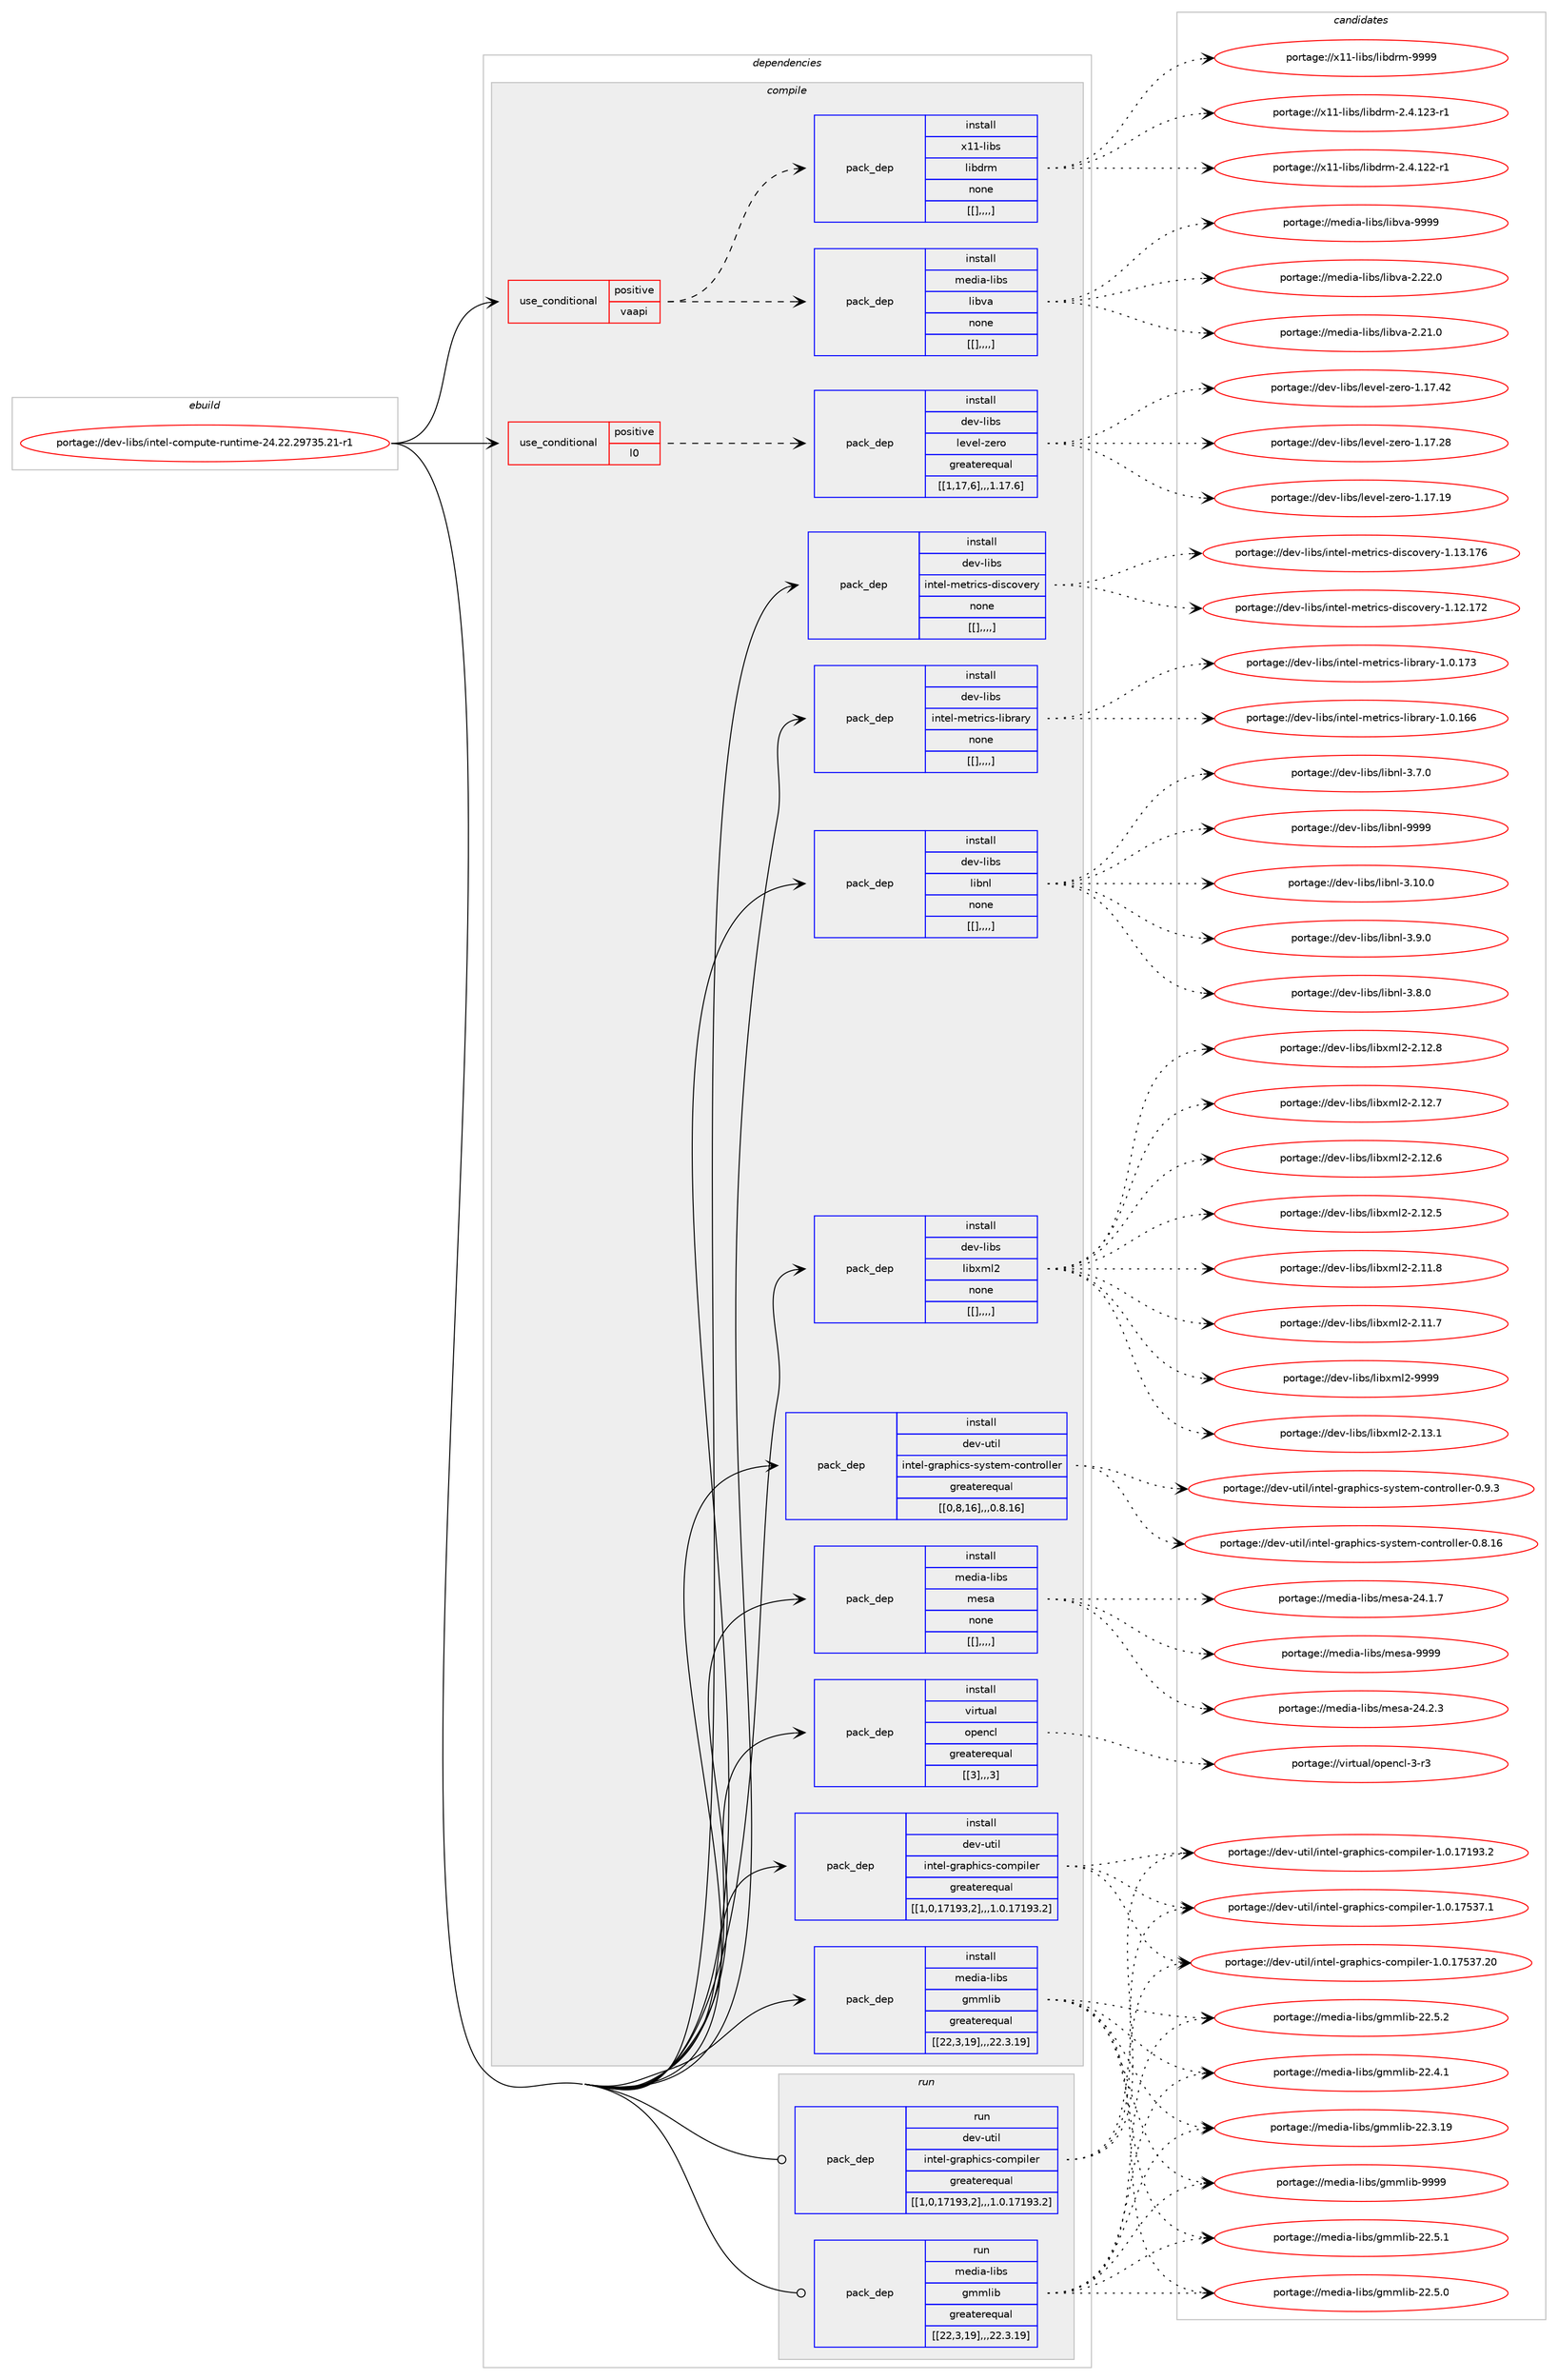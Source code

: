 digraph prolog {

# *************
# Graph options
# *************

newrank=true;
concentrate=true;
compound=true;
graph [rankdir=LR,fontname=Helvetica,fontsize=10,ranksep=1.5];#, ranksep=2.5, nodesep=0.2];
edge  [arrowhead=vee];
node  [fontname=Helvetica,fontsize=10];

# **********
# The ebuild
# **********

subgraph cluster_leftcol {
color=gray;
label=<<i>ebuild</i>>;
id [label="portage://dev-libs/intel-compute-runtime-24.22.29735.21-r1", color=red, width=4, href="../dev-libs/intel-compute-runtime-24.22.29735.21-r1.svg"];
}

# ****************
# The dependencies
# ****************

subgraph cluster_midcol {
color=gray;
label=<<i>dependencies</i>>;
subgraph cluster_compile {
fillcolor="#eeeeee";
style=filled;
label=<<i>compile</i>>;
subgraph cond27292 {
dependency109959 [label=<<TABLE BORDER="0" CELLBORDER="1" CELLSPACING="0" CELLPADDING="4"><TR><TD ROWSPAN="3" CELLPADDING="10">use_conditional</TD></TR><TR><TD>positive</TD></TR><TR><TD>l0</TD></TR></TABLE>>, shape=none, color=red];
subgraph pack81528 {
dependency109960 [label=<<TABLE BORDER="0" CELLBORDER="1" CELLSPACING="0" CELLPADDING="4" WIDTH="220"><TR><TD ROWSPAN="6" CELLPADDING="30">pack_dep</TD></TR><TR><TD WIDTH="110">install</TD></TR><TR><TD>dev-libs</TD></TR><TR><TD>level-zero</TD></TR><TR><TD>greaterequal</TD></TR><TR><TD>[[1,17,6],,,1.17.6]</TD></TR></TABLE>>, shape=none, color=blue];
}
dependency109959:e -> dependency109960:w [weight=20,style="dashed",arrowhead="vee"];
}
id:e -> dependency109959:w [weight=20,style="solid",arrowhead="vee"];
subgraph cond27293 {
dependency109961 [label=<<TABLE BORDER="0" CELLBORDER="1" CELLSPACING="0" CELLPADDING="4"><TR><TD ROWSPAN="3" CELLPADDING="10">use_conditional</TD></TR><TR><TD>positive</TD></TR><TR><TD>vaapi</TD></TR></TABLE>>, shape=none, color=red];
subgraph pack81529 {
dependency109962 [label=<<TABLE BORDER="0" CELLBORDER="1" CELLSPACING="0" CELLPADDING="4" WIDTH="220"><TR><TD ROWSPAN="6" CELLPADDING="30">pack_dep</TD></TR><TR><TD WIDTH="110">install</TD></TR><TR><TD>x11-libs</TD></TR><TR><TD>libdrm</TD></TR><TR><TD>none</TD></TR><TR><TD>[[],,,,]</TD></TR></TABLE>>, shape=none, color=blue];
}
dependency109961:e -> dependency109962:w [weight=20,style="dashed",arrowhead="vee"];
subgraph pack81530 {
dependency109963 [label=<<TABLE BORDER="0" CELLBORDER="1" CELLSPACING="0" CELLPADDING="4" WIDTH="220"><TR><TD ROWSPAN="6" CELLPADDING="30">pack_dep</TD></TR><TR><TD WIDTH="110">install</TD></TR><TR><TD>media-libs</TD></TR><TR><TD>libva</TD></TR><TR><TD>none</TD></TR><TR><TD>[[],,,,]</TD></TR></TABLE>>, shape=none, color=blue];
}
dependency109961:e -> dependency109963:w [weight=20,style="dashed",arrowhead="vee"];
}
id:e -> dependency109961:w [weight=20,style="solid",arrowhead="vee"];
subgraph pack81531 {
dependency109964 [label=<<TABLE BORDER="0" CELLBORDER="1" CELLSPACING="0" CELLPADDING="4" WIDTH="220"><TR><TD ROWSPAN="6" CELLPADDING="30">pack_dep</TD></TR><TR><TD WIDTH="110">install</TD></TR><TR><TD>dev-libs</TD></TR><TR><TD>intel-metrics-discovery</TD></TR><TR><TD>none</TD></TR><TR><TD>[[],,,,]</TD></TR></TABLE>>, shape=none, color=blue];
}
id:e -> dependency109964:w [weight=20,style="solid",arrowhead="vee"];
subgraph pack81532 {
dependency109965 [label=<<TABLE BORDER="0" CELLBORDER="1" CELLSPACING="0" CELLPADDING="4" WIDTH="220"><TR><TD ROWSPAN="6" CELLPADDING="30">pack_dep</TD></TR><TR><TD WIDTH="110">install</TD></TR><TR><TD>dev-libs</TD></TR><TR><TD>intel-metrics-library</TD></TR><TR><TD>none</TD></TR><TR><TD>[[],,,,]</TD></TR></TABLE>>, shape=none, color=blue];
}
id:e -> dependency109965:w [weight=20,style="solid",arrowhead="vee"];
subgraph pack81533 {
dependency109966 [label=<<TABLE BORDER="0" CELLBORDER="1" CELLSPACING="0" CELLPADDING="4" WIDTH="220"><TR><TD ROWSPAN="6" CELLPADDING="30">pack_dep</TD></TR><TR><TD WIDTH="110">install</TD></TR><TR><TD>dev-libs</TD></TR><TR><TD>libnl</TD></TR><TR><TD>none</TD></TR><TR><TD>[[],,,,]</TD></TR></TABLE>>, shape=none, color=blue];
}
id:e -> dependency109966:w [weight=20,style="solid",arrowhead="vee"];
subgraph pack81534 {
dependency109967 [label=<<TABLE BORDER="0" CELLBORDER="1" CELLSPACING="0" CELLPADDING="4" WIDTH="220"><TR><TD ROWSPAN="6" CELLPADDING="30">pack_dep</TD></TR><TR><TD WIDTH="110">install</TD></TR><TR><TD>dev-libs</TD></TR><TR><TD>libxml2</TD></TR><TR><TD>none</TD></TR><TR><TD>[[],,,,]</TD></TR></TABLE>>, shape=none, color=blue];
}
id:e -> dependency109967:w [weight=20,style="solid",arrowhead="vee"];
subgraph pack81535 {
dependency109968 [label=<<TABLE BORDER="0" CELLBORDER="1" CELLSPACING="0" CELLPADDING="4" WIDTH="220"><TR><TD ROWSPAN="6" CELLPADDING="30">pack_dep</TD></TR><TR><TD WIDTH="110">install</TD></TR><TR><TD>dev-util</TD></TR><TR><TD>intel-graphics-compiler</TD></TR><TR><TD>greaterequal</TD></TR><TR><TD>[[1,0,17193,2],,,1.0.17193.2]</TD></TR></TABLE>>, shape=none, color=blue];
}
id:e -> dependency109968:w [weight=20,style="solid",arrowhead="vee"];
subgraph pack81536 {
dependency109969 [label=<<TABLE BORDER="0" CELLBORDER="1" CELLSPACING="0" CELLPADDING="4" WIDTH="220"><TR><TD ROWSPAN="6" CELLPADDING="30">pack_dep</TD></TR><TR><TD WIDTH="110">install</TD></TR><TR><TD>dev-util</TD></TR><TR><TD>intel-graphics-system-controller</TD></TR><TR><TD>greaterequal</TD></TR><TR><TD>[[0,8,16],,,0.8.16]</TD></TR></TABLE>>, shape=none, color=blue];
}
id:e -> dependency109969:w [weight=20,style="solid",arrowhead="vee"];
subgraph pack81537 {
dependency109970 [label=<<TABLE BORDER="0" CELLBORDER="1" CELLSPACING="0" CELLPADDING="4" WIDTH="220"><TR><TD ROWSPAN="6" CELLPADDING="30">pack_dep</TD></TR><TR><TD WIDTH="110">install</TD></TR><TR><TD>media-libs</TD></TR><TR><TD>gmmlib</TD></TR><TR><TD>greaterequal</TD></TR><TR><TD>[[22,3,19],,,22.3.19]</TD></TR></TABLE>>, shape=none, color=blue];
}
id:e -> dependency109970:w [weight=20,style="solid",arrowhead="vee"];
subgraph pack81538 {
dependency109971 [label=<<TABLE BORDER="0" CELLBORDER="1" CELLSPACING="0" CELLPADDING="4" WIDTH="220"><TR><TD ROWSPAN="6" CELLPADDING="30">pack_dep</TD></TR><TR><TD WIDTH="110">install</TD></TR><TR><TD>media-libs</TD></TR><TR><TD>mesa</TD></TR><TR><TD>none</TD></TR><TR><TD>[[],,,,]</TD></TR></TABLE>>, shape=none, color=blue];
}
id:e -> dependency109971:w [weight=20,style="solid",arrowhead="vee"];
subgraph pack81539 {
dependency109972 [label=<<TABLE BORDER="0" CELLBORDER="1" CELLSPACING="0" CELLPADDING="4" WIDTH="220"><TR><TD ROWSPAN="6" CELLPADDING="30">pack_dep</TD></TR><TR><TD WIDTH="110">install</TD></TR><TR><TD>virtual</TD></TR><TR><TD>opencl</TD></TR><TR><TD>greaterequal</TD></TR><TR><TD>[[3],,,3]</TD></TR></TABLE>>, shape=none, color=blue];
}
id:e -> dependency109972:w [weight=20,style="solid",arrowhead="vee"];
}
subgraph cluster_compileandrun {
fillcolor="#eeeeee";
style=filled;
label=<<i>compile and run</i>>;
}
subgraph cluster_run {
fillcolor="#eeeeee";
style=filled;
label=<<i>run</i>>;
subgraph pack81540 {
dependency109973 [label=<<TABLE BORDER="0" CELLBORDER="1" CELLSPACING="0" CELLPADDING="4" WIDTH="220"><TR><TD ROWSPAN="6" CELLPADDING="30">pack_dep</TD></TR><TR><TD WIDTH="110">run</TD></TR><TR><TD>dev-util</TD></TR><TR><TD>intel-graphics-compiler</TD></TR><TR><TD>greaterequal</TD></TR><TR><TD>[[1,0,17193,2],,,1.0.17193.2]</TD></TR></TABLE>>, shape=none, color=blue];
}
id:e -> dependency109973:w [weight=20,style="solid",arrowhead="odot"];
subgraph pack81541 {
dependency109974 [label=<<TABLE BORDER="0" CELLBORDER="1" CELLSPACING="0" CELLPADDING="4" WIDTH="220"><TR><TD ROWSPAN="6" CELLPADDING="30">pack_dep</TD></TR><TR><TD WIDTH="110">run</TD></TR><TR><TD>media-libs</TD></TR><TR><TD>gmmlib</TD></TR><TR><TD>greaterequal</TD></TR><TR><TD>[[22,3,19],,,22.3.19]</TD></TR></TABLE>>, shape=none, color=blue];
}
id:e -> dependency109974:w [weight=20,style="solid",arrowhead="odot"];
}
}

# **************
# The candidates
# **************

subgraph cluster_choices {
rank=same;
color=gray;
label=<<i>candidates</i>>;

subgraph choice81528 {
color=black;
nodesep=1;
choice100101118451081059811547108101118101108451221011141114549464955465250 [label="portage://dev-libs/level-zero-1.17.42", color=red, width=4,href="../dev-libs/level-zero-1.17.42.svg"];
choice100101118451081059811547108101118101108451221011141114549464955465056 [label="portage://dev-libs/level-zero-1.17.28", color=red, width=4,href="../dev-libs/level-zero-1.17.28.svg"];
choice100101118451081059811547108101118101108451221011141114549464955464957 [label="portage://dev-libs/level-zero-1.17.19", color=red, width=4,href="../dev-libs/level-zero-1.17.19.svg"];
dependency109960:e -> choice100101118451081059811547108101118101108451221011141114549464955465250:w [style=dotted,weight="100"];
dependency109960:e -> choice100101118451081059811547108101118101108451221011141114549464955465056:w [style=dotted,weight="100"];
dependency109960:e -> choice100101118451081059811547108101118101108451221011141114549464955464957:w [style=dotted,weight="100"];
}
subgraph choice81529 {
color=black;
nodesep=1;
choice1204949451081059811547108105981001141094557575757 [label="portage://x11-libs/libdrm-9999", color=red, width=4,href="../x11-libs/libdrm-9999.svg"];
choice12049494510810598115471081059810011410945504652464950514511449 [label="portage://x11-libs/libdrm-2.4.123-r1", color=red, width=4,href="../x11-libs/libdrm-2.4.123-r1.svg"];
choice12049494510810598115471081059810011410945504652464950504511449 [label="portage://x11-libs/libdrm-2.4.122-r1", color=red, width=4,href="../x11-libs/libdrm-2.4.122-r1.svg"];
dependency109962:e -> choice1204949451081059811547108105981001141094557575757:w [style=dotted,weight="100"];
dependency109962:e -> choice12049494510810598115471081059810011410945504652464950514511449:w [style=dotted,weight="100"];
dependency109962:e -> choice12049494510810598115471081059810011410945504652464950504511449:w [style=dotted,weight="100"];
}
subgraph choice81530 {
color=black;
nodesep=1;
choice1091011001059745108105981154710810598118974557575757 [label="portage://media-libs/libva-9999", color=red, width=4,href="../media-libs/libva-9999.svg"];
choice10910110010597451081059811547108105981189745504650504648 [label="portage://media-libs/libva-2.22.0", color=red, width=4,href="../media-libs/libva-2.22.0.svg"];
choice10910110010597451081059811547108105981189745504650494648 [label="portage://media-libs/libva-2.21.0", color=red, width=4,href="../media-libs/libva-2.21.0.svg"];
dependency109963:e -> choice1091011001059745108105981154710810598118974557575757:w [style=dotted,weight="100"];
dependency109963:e -> choice10910110010597451081059811547108105981189745504650504648:w [style=dotted,weight="100"];
dependency109963:e -> choice10910110010597451081059811547108105981189745504650494648:w [style=dotted,weight="100"];
}
subgraph choice81531 {
color=black;
nodesep=1;
choice10010111845108105981154710511011610110845109101116114105991154510010511599111118101114121454946495146495554 [label="portage://dev-libs/intel-metrics-discovery-1.13.176", color=red, width=4,href="../dev-libs/intel-metrics-discovery-1.13.176.svg"];
choice10010111845108105981154710511011610110845109101116114105991154510010511599111118101114121454946495046495550 [label="portage://dev-libs/intel-metrics-discovery-1.12.172", color=red, width=4,href="../dev-libs/intel-metrics-discovery-1.12.172.svg"];
dependency109964:e -> choice10010111845108105981154710511011610110845109101116114105991154510010511599111118101114121454946495146495554:w [style=dotted,weight="100"];
dependency109964:e -> choice10010111845108105981154710511011610110845109101116114105991154510010511599111118101114121454946495046495550:w [style=dotted,weight="100"];
}
subgraph choice81532 {
color=black;
nodesep=1;
choice10010111845108105981154710511011610110845109101116114105991154510810598114971141214549464846495551 [label="portage://dev-libs/intel-metrics-library-1.0.173", color=red, width=4,href="../dev-libs/intel-metrics-library-1.0.173.svg"];
choice10010111845108105981154710511011610110845109101116114105991154510810598114971141214549464846495454 [label="portage://dev-libs/intel-metrics-library-1.0.166", color=red, width=4,href="../dev-libs/intel-metrics-library-1.0.166.svg"];
dependency109965:e -> choice10010111845108105981154710511011610110845109101116114105991154510810598114971141214549464846495551:w [style=dotted,weight="100"];
dependency109965:e -> choice10010111845108105981154710511011610110845109101116114105991154510810598114971141214549464846495454:w [style=dotted,weight="100"];
}
subgraph choice81533 {
color=black;
nodesep=1;
choice100101118451081059811547108105981101084557575757 [label="portage://dev-libs/libnl-9999", color=red, width=4,href="../dev-libs/libnl-9999.svg"];
choice1001011184510810598115471081059811010845514649484648 [label="portage://dev-libs/libnl-3.10.0", color=red, width=4,href="../dev-libs/libnl-3.10.0.svg"];
choice10010111845108105981154710810598110108455146574648 [label="portage://dev-libs/libnl-3.9.0", color=red, width=4,href="../dev-libs/libnl-3.9.0.svg"];
choice10010111845108105981154710810598110108455146564648 [label="portage://dev-libs/libnl-3.8.0", color=red, width=4,href="../dev-libs/libnl-3.8.0.svg"];
choice10010111845108105981154710810598110108455146554648 [label="portage://dev-libs/libnl-3.7.0", color=red, width=4,href="../dev-libs/libnl-3.7.0.svg"];
dependency109966:e -> choice100101118451081059811547108105981101084557575757:w [style=dotted,weight="100"];
dependency109966:e -> choice1001011184510810598115471081059811010845514649484648:w [style=dotted,weight="100"];
dependency109966:e -> choice10010111845108105981154710810598110108455146574648:w [style=dotted,weight="100"];
dependency109966:e -> choice10010111845108105981154710810598110108455146564648:w [style=dotted,weight="100"];
dependency109966:e -> choice10010111845108105981154710810598110108455146554648:w [style=dotted,weight="100"];
}
subgraph choice81534 {
color=black;
nodesep=1;
choice10010111845108105981154710810598120109108504557575757 [label="portage://dev-libs/libxml2-9999", color=red, width=4,href="../dev-libs/libxml2-9999.svg"];
choice100101118451081059811547108105981201091085045504649514649 [label="portage://dev-libs/libxml2-2.13.1", color=red, width=4,href="../dev-libs/libxml2-2.13.1.svg"];
choice100101118451081059811547108105981201091085045504649504656 [label="portage://dev-libs/libxml2-2.12.8", color=red, width=4,href="../dev-libs/libxml2-2.12.8.svg"];
choice100101118451081059811547108105981201091085045504649504655 [label="portage://dev-libs/libxml2-2.12.7", color=red, width=4,href="../dev-libs/libxml2-2.12.7.svg"];
choice100101118451081059811547108105981201091085045504649504654 [label="portage://dev-libs/libxml2-2.12.6", color=red, width=4,href="../dev-libs/libxml2-2.12.6.svg"];
choice100101118451081059811547108105981201091085045504649504653 [label="portage://dev-libs/libxml2-2.12.5", color=red, width=4,href="../dev-libs/libxml2-2.12.5.svg"];
choice100101118451081059811547108105981201091085045504649494656 [label="portage://dev-libs/libxml2-2.11.8", color=red, width=4,href="../dev-libs/libxml2-2.11.8.svg"];
choice100101118451081059811547108105981201091085045504649494655 [label="portage://dev-libs/libxml2-2.11.7", color=red, width=4,href="../dev-libs/libxml2-2.11.7.svg"];
dependency109967:e -> choice10010111845108105981154710810598120109108504557575757:w [style=dotted,weight="100"];
dependency109967:e -> choice100101118451081059811547108105981201091085045504649514649:w [style=dotted,weight="100"];
dependency109967:e -> choice100101118451081059811547108105981201091085045504649504656:w [style=dotted,weight="100"];
dependency109967:e -> choice100101118451081059811547108105981201091085045504649504655:w [style=dotted,weight="100"];
dependency109967:e -> choice100101118451081059811547108105981201091085045504649504654:w [style=dotted,weight="100"];
dependency109967:e -> choice100101118451081059811547108105981201091085045504649504653:w [style=dotted,weight="100"];
dependency109967:e -> choice100101118451081059811547108105981201091085045504649494656:w [style=dotted,weight="100"];
dependency109967:e -> choice100101118451081059811547108105981201091085045504649494655:w [style=dotted,weight="100"];
}
subgraph choice81535 {
color=black;
nodesep=1;
choice1001011184511711610510847105110116101108451031149711210410599115459911110911210510810111445494648464955535155465048 [label="portage://dev-util/intel-graphics-compiler-1.0.17537.20", color=red, width=4,href="../dev-util/intel-graphics-compiler-1.0.17537.20.svg"];
choice10010111845117116105108471051101161011084510311497112104105991154599111109112105108101114454946484649555351554649 [label="portage://dev-util/intel-graphics-compiler-1.0.17537.1", color=red, width=4,href="../dev-util/intel-graphics-compiler-1.0.17537.1.svg"];
choice10010111845117116105108471051101161011084510311497112104105991154599111109112105108101114454946484649554957514650 [label="portage://dev-util/intel-graphics-compiler-1.0.17193.2", color=red, width=4,href="../dev-util/intel-graphics-compiler-1.0.17193.2.svg"];
dependency109968:e -> choice1001011184511711610510847105110116101108451031149711210410599115459911110911210510810111445494648464955535155465048:w [style=dotted,weight="100"];
dependency109968:e -> choice10010111845117116105108471051101161011084510311497112104105991154599111109112105108101114454946484649555351554649:w [style=dotted,weight="100"];
dependency109968:e -> choice10010111845117116105108471051101161011084510311497112104105991154599111109112105108101114454946484649554957514650:w [style=dotted,weight="100"];
}
subgraph choice81536 {
color=black;
nodesep=1;
choice1001011184511711610510847105110116101108451031149711210410599115451151211151161011094599111110116114111108108101114454846574651 [label="portage://dev-util/intel-graphics-system-controller-0.9.3", color=red, width=4,href="../dev-util/intel-graphics-system-controller-0.9.3.svg"];
choice100101118451171161051084710511011610110845103114971121041059911545115121115116101109459911111011611411110810810111445484656464954 [label="portage://dev-util/intel-graphics-system-controller-0.8.16", color=red, width=4,href="../dev-util/intel-graphics-system-controller-0.8.16.svg"];
dependency109969:e -> choice1001011184511711610510847105110116101108451031149711210410599115451151211151161011094599111110116114111108108101114454846574651:w [style=dotted,weight="100"];
dependency109969:e -> choice100101118451171161051084710511011610110845103114971121041059911545115121115116101109459911111011611411110810810111445484656464954:w [style=dotted,weight="100"];
}
subgraph choice81537 {
color=black;
nodesep=1;
choice10910110010597451081059811547103109109108105984557575757 [label="portage://media-libs/gmmlib-9999", color=red, width=4,href="../media-libs/gmmlib-9999.svg"];
choice109101100105974510810598115471031091091081059845505046534650 [label="portage://media-libs/gmmlib-22.5.2", color=red, width=4,href="../media-libs/gmmlib-22.5.2.svg"];
choice109101100105974510810598115471031091091081059845505046534649 [label="portage://media-libs/gmmlib-22.5.1", color=red, width=4,href="../media-libs/gmmlib-22.5.1.svg"];
choice109101100105974510810598115471031091091081059845505046534648 [label="portage://media-libs/gmmlib-22.5.0", color=red, width=4,href="../media-libs/gmmlib-22.5.0.svg"];
choice109101100105974510810598115471031091091081059845505046524649 [label="portage://media-libs/gmmlib-22.4.1", color=red, width=4,href="../media-libs/gmmlib-22.4.1.svg"];
choice10910110010597451081059811547103109109108105984550504651464957 [label="portage://media-libs/gmmlib-22.3.19", color=red, width=4,href="../media-libs/gmmlib-22.3.19.svg"];
dependency109970:e -> choice10910110010597451081059811547103109109108105984557575757:w [style=dotted,weight="100"];
dependency109970:e -> choice109101100105974510810598115471031091091081059845505046534650:w [style=dotted,weight="100"];
dependency109970:e -> choice109101100105974510810598115471031091091081059845505046534649:w [style=dotted,weight="100"];
dependency109970:e -> choice109101100105974510810598115471031091091081059845505046534648:w [style=dotted,weight="100"];
dependency109970:e -> choice109101100105974510810598115471031091091081059845505046524649:w [style=dotted,weight="100"];
dependency109970:e -> choice10910110010597451081059811547103109109108105984550504651464957:w [style=dotted,weight="100"];
}
subgraph choice81538 {
color=black;
nodesep=1;
choice10910110010597451081059811547109101115974557575757 [label="portage://media-libs/mesa-9999", color=red, width=4,href="../media-libs/mesa-9999.svg"];
choice109101100105974510810598115471091011159745505246504651 [label="portage://media-libs/mesa-24.2.3", color=red, width=4,href="../media-libs/mesa-24.2.3.svg"];
choice109101100105974510810598115471091011159745505246494655 [label="portage://media-libs/mesa-24.1.7", color=red, width=4,href="../media-libs/mesa-24.1.7.svg"];
dependency109971:e -> choice10910110010597451081059811547109101115974557575757:w [style=dotted,weight="100"];
dependency109971:e -> choice109101100105974510810598115471091011159745505246504651:w [style=dotted,weight="100"];
dependency109971:e -> choice109101100105974510810598115471091011159745505246494655:w [style=dotted,weight="100"];
}
subgraph choice81539 {
color=black;
nodesep=1;
choice11810511411611797108471111121011109910845514511451 [label="portage://virtual/opencl-3-r3", color=red, width=4,href="../virtual/opencl-3-r3.svg"];
dependency109972:e -> choice11810511411611797108471111121011109910845514511451:w [style=dotted,weight="100"];
}
subgraph choice81540 {
color=black;
nodesep=1;
choice1001011184511711610510847105110116101108451031149711210410599115459911110911210510810111445494648464955535155465048 [label="portage://dev-util/intel-graphics-compiler-1.0.17537.20", color=red, width=4,href="../dev-util/intel-graphics-compiler-1.0.17537.20.svg"];
choice10010111845117116105108471051101161011084510311497112104105991154599111109112105108101114454946484649555351554649 [label="portage://dev-util/intel-graphics-compiler-1.0.17537.1", color=red, width=4,href="../dev-util/intel-graphics-compiler-1.0.17537.1.svg"];
choice10010111845117116105108471051101161011084510311497112104105991154599111109112105108101114454946484649554957514650 [label="portage://dev-util/intel-graphics-compiler-1.0.17193.2", color=red, width=4,href="../dev-util/intel-graphics-compiler-1.0.17193.2.svg"];
dependency109973:e -> choice1001011184511711610510847105110116101108451031149711210410599115459911110911210510810111445494648464955535155465048:w [style=dotted,weight="100"];
dependency109973:e -> choice10010111845117116105108471051101161011084510311497112104105991154599111109112105108101114454946484649555351554649:w [style=dotted,weight="100"];
dependency109973:e -> choice10010111845117116105108471051101161011084510311497112104105991154599111109112105108101114454946484649554957514650:w [style=dotted,weight="100"];
}
subgraph choice81541 {
color=black;
nodesep=1;
choice10910110010597451081059811547103109109108105984557575757 [label="portage://media-libs/gmmlib-9999", color=red, width=4,href="../media-libs/gmmlib-9999.svg"];
choice109101100105974510810598115471031091091081059845505046534650 [label="portage://media-libs/gmmlib-22.5.2", color=red, width=4,href="../media-libs/gmmlib-22.5.2.svg"];
choice109101100105974510810598115471031091091081059845505046534649 [label="portage://media-libs/gmmlib-22.5.1", color=red, width=4,href="../media-libs/gmmlib-22.5.1.svg"];
choice109101100105974510810598115471031091091081059845505046534648 [label="portage://media-libs/gmmlib-22.5.0", color=red, width=4,href="../media-libs/gmmlib-22.5.0.svg"];
choice109101100105974510810598115471031091091081059845505046524649 [label="portage://media-libs/gmmlib-22.4.1", color=red, width=4,href="../media-libs/gmmlib-22.4.1.svg"];
choice10910110010597451081059811547103109109108105984550504651464957 [label="portage://media-libs/gmmlib-22.3.19", color=red, width=4,href="../media-libs/gmmlib-22.3.19.svg"];
dependency109974:e -> choice10910110010597451081059811547103109109108105984557575757:w [style=dotted,weight="100"];
dependency109974:e -> choice109101100105974510810598115471031091091081059845505046534650:w [style=dotted,weight="100"];
dependency109974:e -> choice109101100105974510810598115471031091091081059845505046534649:w [style=dotted,weight="100"];
dependency109974:e -> choice109101100105974510810598115471031091091081059845505046534648:w [style=dotted,weight="100"];
dependency109974:e -> choice109101100105974510810598115471031091091081059845505046524649:w [style=dotted,weight="100"];
dependency109974:e -> choice10910110010597451081059811547103109109108105984550504651464957:w [style=dotted,weight="100"];
}
}

}
